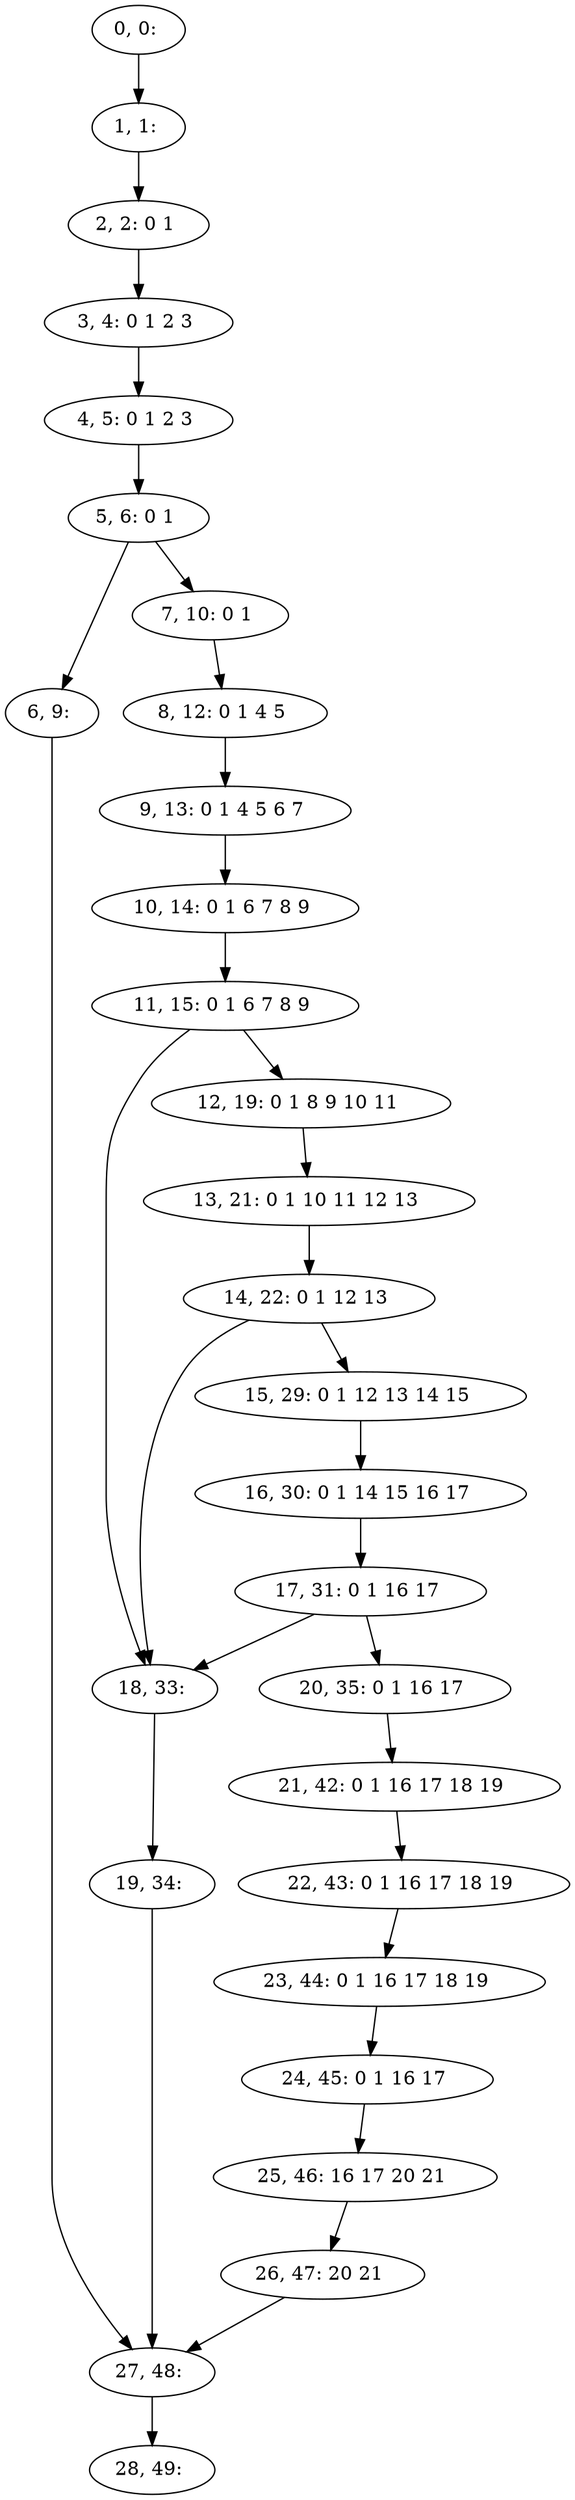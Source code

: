 digraph G {
0[label="0, 0: "];
1[label="1, 1: "];
2[label="2, 2: 0 1 "];
3[label="3, 4: 0 1 2 3 "];
4[label="4, 5: 0 1 2 3 "];
5[label="5, 6: 0 1 "];
6[label="6, 9: "];
7[label="7, 10: 0 1 "];
8[label="8, 12: 0 1 4 5 "];
9[label="9, 13: 0 1 4 5 6 7 "];
10[label="10, 14: 0 1 6 7 8 9 "];
11[label="11, 15: 0 1 6 7 8 9 "];
12[label="12, 19: 0 1 8 9 10 11 "];
13[label="13, 21: 0 1 10 11 12 13 "];
14[label="14, 22: 0 1 12 13 "];
15[label="15, 29: 0 1 12 13 14 15 "];
16[label="16, 30: 0 1 14 15 16 17 "];
17[label="17, 31: 0 1 16 17 "];
18[label="18, 33: "];
19[label="19, 34: "];
20[label="20, 35: 0 1 16 17 "];
21[label="21, 42: 0 1 16 17 18 19 "];
22[label="22, 43: 0 1 16 17 18 19 "];
23[label="23, 44: 0 1 16 17 18 19 "];
24[label="24, 45: 0 1 16 17 "];
25[label="25, 46: 16 17 20 21 "];
26[label="26, 47: 20 21 "];
27[label="27, 48: "];
28[label="28, 49: "];
0->1 ;
1->2 ;
2->3 ;
3->4 ;
4->5 ;
5->6 ;
5->7 ;
6->27 ;
7->8 ;
8->9 ;
9->10 ;
10->11 ;
11->12 ;
11->18 ;
12->13 ;
13->14 ;
14->15 ;
14->18 ;
15->16 ;
16->17 ;
17->18 ;
17->20 ;
18->19 ;
19->27 ;
20->21 ;
21->22 ;
22->23 ;
23->24 ;
24->25 ;
25->26 ;
26->27 ;
27->28 ;
}
